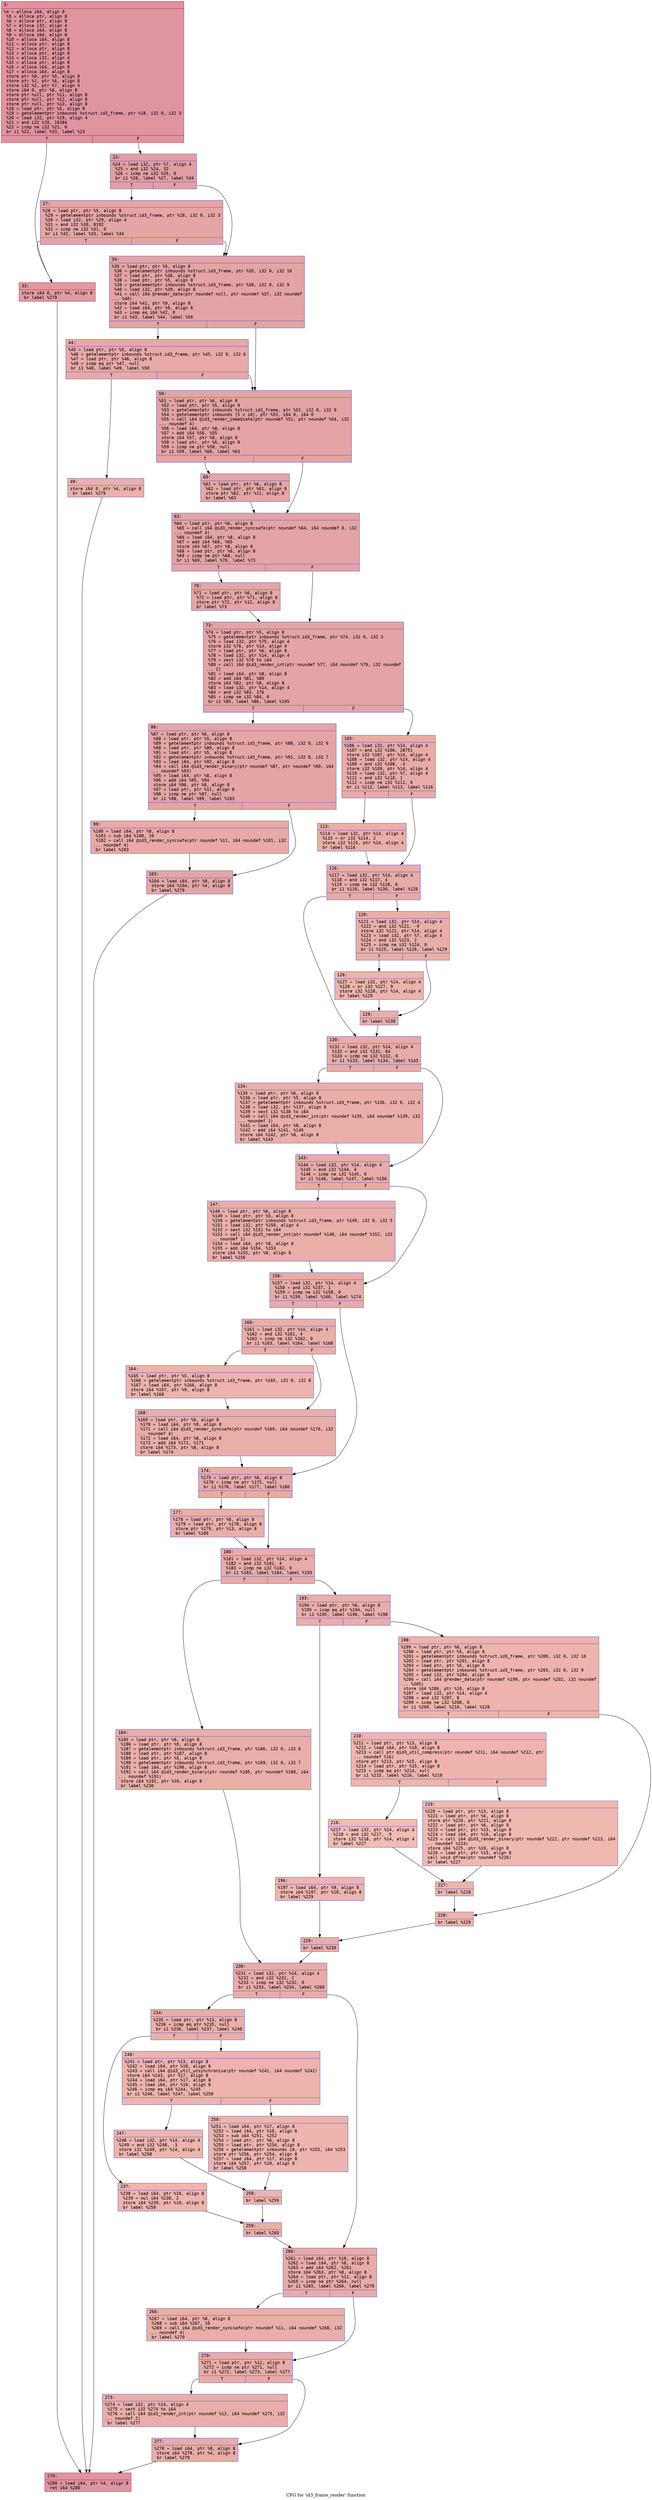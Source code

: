digraph "CFG for 'id3_frame_render' function" {
	label="CFG for 'id3_frame_render' function";

	Node0x600003c87a70 [shape=record,color="#b70d28ff", style=filled, fillcolor="#b70d2870" fontname="Courier",label="{3:\l|  %4 = alloca i64, align 8\l  %5 = alloca ptr, align 8\l  %6 = alloca ptr, align 8\l  %7 = alloca i32, align 4\l  %8 = alloca i64, align 8\l  %9 = alloca i64, align 8\l  %10 = alloca i64, align 8\l  %11 = alloca ptr, align 8\l  %12 = alloca ptr, align 8\l  %13 = alloca ptr, align 8\l  %14 = alloca i32, align 4\l  %15 = alloca ptr, align 8\l  %16 = alloca i64, align 8\l  %17 = alloca i64, align 8\l  store ptr %0, ptr %5, align 8\l  store ptr %1, ptr %6, align 8\l  store i32 %2, ptr %7, align 4\l  store i64 0, ptr %8, align 8\l  store ptr null, ptr %11, align 8\l  store ptr null, ptr %12, align 8\l  store ptr null, ptr %13, align 8\l  %18 = load ptr, ptr %5, align 8\l  %19 = getelementptr inbounds %struct.id3_frame, ptr %18, i32 0, i32 3\l  %20 = load i32, ptr %19, align 4\l  %21 = and i32 %20, 16384\l  %22 = icmp ne i32 %21, 0\l  br i1 %22, label %33, label %23\l|{<s0>T|<s1>F}}"];
	Node0x600003c87a70:s0 -> Node0x600003c87b60[tooltip="3 -> 33\nProbability 50.00%" ];
	Node0x600003c87a70:s1 -> Node0x600003c87ac0[tooltip="3 -> 23\nProbability 50.00%" ];
	Node0x600003c87ac0 [shape=record,color="#3d50c3ff", style=filled, fillcolor="#be242e70" fontname="Courier",label="{23:\l|  %24 = load i32, ptr %7, align 4\l  %25 = and i32 %24, 32\l  %26 = icmp ne i32 %25, 0\l  br i1 %26, label %27, label %34\l|{<s0>T|<s1>F}}"];
	Node0x600003c87ac0:s0 -> Node0x600003c87b10[tooltip="23 -> 27\nProbability 50.00%" ];
	Node0x600003c87ac0:s1 -> Node0x600003c87bb0[tooltip="23 -> 34\nProbability 50.00%" ];
	Node0x600003c87b10 [shape=record,color="#3d50c3ff", style=filled, fillcolor="#c5333470" fontname="Courier",label="{27:\l|  %28 = load ptr, ptr %5, align 8\l  %29 = getelementptr inbounds %struct.id3_frame, ptr %28, i32 0, i32 3\l  %30 = load i32, ptr %29, align 4\l  %31 = and i32 %30, 8192\l  %32 = icmp ne i32 %31, 0\l  br i1 %32, label %33, label %34\l|{<s0>T|<s1>F}}"];
	Node0x600003c87b10:s0 -> Node0x600003c87b60[tooltip="27 -> 33\nProbability 50.00%" ];
	Node0x600003c87b10:s1 -> Node0x600003c87bb0[tooltip="27 -> 34\nProbability 50.00%" ];
	Node0x600003c87b60 [shape=record,color="#b70d28ff", style=filled, fillcolor="#bb1b2c70" fontname="Courier",label="{33:\l|  store i64 0, ptr %4, align 8\l  br label %279\l}"];
	Node0x600003c87b60 -> Node0x600003c98be0[tooltip="33 -> 279\nProbability 100.00%" ];
	Node0x600003c87bb0 [shape=record,color="#3d50c3ff", style=filled, fillcolor="#c32e3170" fontname="Courier",label="{34:\l|  %35 = load ptr, ptr %5, align 8\l  %36 = getelementptr inbounds %struct.id3_frame, ptr %35, i32 0, i32 10\l  %37 = load ptr, ptr %36, align 8\l  %38 = load ptr, ptr %5, align 8\l  %39 = getelementptr inbounds %struct.id3_frame, ptr %38, i32 0, i32 9\l  %40 = load i32, ptr %39, align 8\l  %41 = call i64 @render_data(ptr noundef null, ptr noundef %37, i32 noundef\l... %40)\l  store i64 %41, ptr %9, align 8\l  %42 = load i64, ptr %9, align 8\l  %43 = icmp eq i64 %42, 0\l  br i1 %43, label %44, label %50\l|{<s0>T|<s1>F}}"];
	Node0x600003c87bb0:s0 -> Node0x600003c87c00[tooltip="34 -> 44\nProbability 37.50%" ];
	Node0x600003c87bb0:s1 -> Node0x600003c87ca0[tooltip="34 -> 50\nProbability 62.50%" ];
	Node0x600003c87c00 [shape=record,color="#3d50c3ff", style=filled, fillcolor="#ca3b3770" fontname="Courier",label="{44:\l|  %45 = load ptr, ptr %5, align 8\l  %46 = getelementptr inbounds %struct.id3_frame, ptr %45, i32 0, i32 6\l  %47 = load ptr, ptr %46, align 8\l  %48 = icmp eq ptr %47, null\l  br i1 %48, label %49, label %50\l|{<s0>T|<s1>F}}"];
	Node0x600003c87c00:s0 -> Node0x600003c87c50[tooltip="44 -> 49\nProbability 37.50%" ];
	Node0x600003c87c00:s1 -> Node0x600003c87ca0[tooltip="44 -> 50\nProbability 62.50%" ];
	Node0x600003c87c50 [shape=record,color="#3d50c3ff", style=filled, fillcolor="#d24b4070" fontname="Courier",label="{49:\l|  store i64 0, ptr %4, align 8\l  br label %279\l}"];
	Node0x600003c87c50 -> Node0x600003c98be0[tooltip="49 -> 279\nProbability 100.00%" ];
	Node0x600003c87ca0 [shape=record,color="#3d50c3ff", style=filled, fillcolor="#c32e3170" fontname="Courier",label="{50:\l|  %51 = load ptr, ptr %6, align 8\l  %52 = load ptr, ptr %5, align 8\l  %53 = getelementptr inbounds %struct.id3_frame, ptr %52, i32 0, i32 0\l  %54 = getelementptr inbounds [5 x i8], ptr %53, i64 0, i64 0\l  %55 = call i64 @id3_render_immediate(ptr noundef %51, ptr noundef %54, i32\l... noundef 4)\l  %56 = load i64, ptr %8, align 8\l  %57 = add i64 %56, %55\l  store i64 %57, ptr %8, align 8\l  %58 = load ptr, ptr %6, align 8\l  %59 = icmp ne ptr %58, null\l  br i1 %59, label %60, label %63\l|{<s0>T|<s1>F}}"];
	Node0x600003c87ca0:s0 -> Node0x600003c87cf0[tooltip="50 -> 60\nProbability 62.50%" ];
	Node0x600003c87ca0:s1 -> Node0x600003c87d40[tooltip="50 -> 63\nProbability 37.50%" ];
	Node0x600003c87cf0 [shape=record,color="#3d50c3ff", style=filled, fillcolor="#c5333470" fontname="Courier",label="{60:\l|  %61 = load ptr, ptr %6, align 8\l  %62 = load ptr, ptr %61, align 8\l  store ptr %62, ptr %11, align 8\l  br label %63\l}"];
	Node0x600003c87cf0 -> Node0x600003c87d40[tooltip="60 -> 63\nProbability 100.00%" ];
	Node0x600003c87d40 [shape=record,color="#3d50c3ff", style=filled, fillcolor="#c32e3170" fontname="Courier",label="{63:\l|  %64 = load ptr, ptr %6, align 8\l  %65 = call i64 @id3_render_syncsafe(ptr noundef %64, i64 noundef 0, i32\l... noundef 4)\l  %66 = load i64, ptr %8, align 8\l  %67 = add i64 %66, %65\l  store i64 %67, ptr %8, align 8\l  %68 = load ptr, ptr %6, align 8\l  %69 = icmp ne ptr %68, null\l  br i1 %69, label %70, label %73\l|{<s0>T|<s1>F}}"];
	Node0x600003c87d40:s0 -> Node0x600003c87d90[tooltip="63 -> 70\nProbability 62.50%" ];
	Node0x600003c87d40:s1 -> Node0x600003c87de0[tooltip="63 -> 73\nProbability 37.50%" ];
	Node0x600003c87d90 [shape=record,color="#3d50c3ff", style=filled, fillcolor="#c5333470" fontname="Courier",label="{70:\l|  %71 = load ptr, ptr %6, align 8\l  %72 = load ptr, ptr %71, align 8\l  store ptr %72, ptr %12, align 8\l  br label %73\l}"];
	Node0x600003c87d90 -> Node0x600003c87de0[tooltip="70 -> 73\nProbability 100.00%" ];
	Node0x600003c87de0 [shape=record,color="#3d50c3ff", style=filled, fillcolor="#c32e3170" fontname="Courier",label="{73:\l|  %74 = load ptr, ptr %5, align 8\l  %75 = getelementptr inbounds %struct.id3_frame, ptr %74, i32 0, i32 3\l  %76 = load i32, ptr %75, align 4\l  store i32 %76, ptr %14, align 4\l  %77 = load ptr, ptr %6, align 8\l  %78 = load i32, ptr %14, align 4\l  %79 = sext i32 %78 to i64\l  %80 = call i64 @id3_render_int(ptr noundef %77, i64 noundef %79, i32 noundef\l... 2)\l  %81 = load i64, ptr %8, align 8\l  %82 = add i64 %81, %80\l  store i64 %82, ptr %8, align 8\l  %83 = load i32, ptr %14, align 4\l  %84 = and i32 %83, 176\l  %85 = icmp ne i32 %84, 0\l  br i1 %85, label %86, label %105\l|{<s0>T|<s1>F}}"];
	Node0x600003c87de0:s0 -> Node0x600003c87e30[tooltip="73 -> 86\nProbability 62.50%" ];
	Node0x600003c87de0:s1 -> Node0x600003c87f20[tooltip="73 -> 105\nProbability 37.50%" ];
	Node0x600003c87e30 [shape=record,color="#3d50c3ff", style=filled, fillcolor="#c5333470" fontname="Courier",label="{86:\l|  %87 = load ptr, ptr %6, align 8\l  %88 = load ptr, ptr %5, align 8\l  %89 = getelementptr inbounds %struct.id3_frame, ptr %88, i32 0, i32 6\l  %90 = load ptr, ptr %89, align 8\l  %91 = load ptr, ptr %5, align 8\l  %92 = getelementptr inbounds %struct.id3_frame, ptr %91, i32 0, i32 7\l  %93 = load i64, ptr %92, align 8\l  %94 = call i64 @id3_render_binary(ptr noundef %87, ptr noundef %90, i64\l... noundef %93)\l  %95 = load i64, ptr %8, align 8\l  %96 = add i64 %95, %94\l  store i64 %96, ptr %8, align 8\l  %97 = load ptr, ptr %11, align 8\l  %98 = icmp ne ptr %97, null\l  br i1 %98, label %99, label %103\l|{<s0>T|<s1>F}}"];
	Node0x600003c87e30:s0 -> Node0x600003c87e80[tooltip="86 -> 99\nProbability 62.50%" ];
	Node0x600003c87e30:s1 -> Node0x600003c87ed0[tooltip="86 -> 103\nProbability 37.50%" ];
	Node0x600003c87e80 [shape=record,color="#3d50c3ff", style=filled, fillcolor="#ca3b3770" fontname="Courier",label="{99:\l|  %100 = load i64, ptr %8, align 8\l  %101 = sub i64 %100, 10\l  %102 = call i64 @id3_render_syncsafe(ptr noundef %11, i64 noundef %101, i32\l... noundef 4)\l  br label %103\l}"];
	Node0x600003c87e80 -> Node0x600003c87ed0[tooltip="99 -> 103\nProbability 100.00%" ];
	Node0x600003c87ed0 [shape=record,color="#3d50c3ff", style=filled, fillcolor="#c5333470" fontname="Courier",label="{103:\l|  %104 = load i64, ptr %8, align 8\l  store i64 %104, ptr %4, align 8\l  br label %279\l}"];
	Node0x600003c87ed0 -> Node0x600003c98be0[tooltip="103 -> 279\nProbability 100.00%" ];
	Node0x600003c87f20 [shape=record,color="#3d50c3ff", style=filled, fillcolor="#cc403a70" fontname="Courier",label="{105:\l|  %106 = load i32, ptr %14, align 4\l  %107 = and i32 %106, 28751\l  store i32 %107, ptr %14, align 4\l  %108 = load i32, ptr %14, align 4\l  %109 = and i32 %108, -3\l  store i32 %109, ptr %14, align 4\l  %110 = load i32, ptr %7, align 4\l  %111 = and i32 %110, 1\l  %112 = icmp ne i32 %111, 0\l  br i1 %112, label %113, label %116\l|{<s0>T|<s1>F}}"];
	Node0x600003c87f20:s0 -> Node0x600003c87f70[tooltip="105 -> 113\nProbability 50.00%" ];
	Node0x600003c87f20:s1 -> Node0x600003c98000[tooltip="105 -> 116\nProbability 50.00%" ];
	Node0x600003c87f70 [shape=record,color="#3d50c3ff", style=filled, fillcolor="#d0473d70" fontname="Courier",label="{113:\l|  %114 = load i32, ptr %14, align 4\l  %115 = or i32 %114, 2\l  store i32 %115, ptr %14, align 4\l  br label %116\l}"];
	Node0x600003c87f70 -> Node0x600003c98000[tooltip="113 -> 116\nProbability 100.00%" ];
	Node0x600003c98000 [shape=record,color="#3d50c3ff", style=filled, fillcolor="#cc403a70" fontname="Courier",label="{116:\l|  %117 = load i32, ptr %14, align 4\l  %118 = and i32 %117, 4\l  %119 = icmp ne i32 %118, 0\l  br i1 %119, label %130, label %120\l|{<s0>T|<s1>F}}"];
	Node0x600003c98000:s0 -> Node0x600003c98140[tooltip="116 -> 130\nProbability 50.00%" ];
	Node0x600003c98000:s1 -> Node0x600003c98050[tooltip="116 -> 120\nProbability 50.00%" ];
	Node0x600003c98050 [shape=record,color="#3d50c3ff", style=filled, fillcolor="#d0473d70" fontname="Courier",label="{120:\l|  %121 = load i32, ptr %14, align 4\l  %122 = and i32 %121, -9\l  store i32 %122, ptr %14, align 4\l  %123 = load i32, ptr %7, align 4\l  %124 = and i32 %123, 2\l  %125 = icmp ne i32 %124, 0\l  br i1 %125, label %126, label %129\l|{<s0>T|<s1>F}}"];
	Node0x600003c98050:s0 -> Node0x600003c980a0[tooltip="120 -> 126\nProbability 50.00%" ];
	Node0x600003c98050:s1 -> Node0x600003c980f0[tooltip="120 -> 129\nProbability 50.00%" ];
	Node0x600003c980a0 [shape=record,color="#3d50c3ff", style=filled, fillcolor="#d6524470" fontname="Courier",label="{126:\l|  %127 = load i32, ptr %14, align 4\l  %128 = or i32 %127, 9\l  store i32 %128, ptr %14, align 4\l  br label %129\l}"];
	Node0x600003c980a0 -> Node0x600003c980f0[tooltip="126 -> 129\nProbability 100.00%" ];
	Node0x600003c980f0 [shape=record,color="#3d50c3ff", style=filled, fillcolor="#d0473d70" fontname="Courier",label="{129:\l|  br label %130\l}"];
	Node0x600003c980f0 -> Node0x600003c98140[tooltip="129 -> 130\nProbability 100.00%" ];
	Node0x600003c98140 [shape=record,color="#3d50c3ff", style=filled, fillcolor="#cc403a70" fontname="Courier",label="{130:\l|  %131 = load i32, ptr %14, align 4\l  %132 = and i32 %131, 64\l  %133 = icmp ne i32 %132, 0\l  br i1 %133, label %134, label %143\l|{<s0>T|<s1>F}}"];
	Node0x600003c98140:s0 -> Node0x600003c98190[tooltip="130 -> 134\nProbability 50.00%" ];
	Node0x600003c98140:s1 -> Node0x600003c981e0[tooltip="130 -> 143\nProbability 50.00%" ];
	Node0x600003c98190 [shape=record,color="#3d50c3ff", style=filled, fillcolor="#d0473d70" fontname="Courier",label="{134:\l|  %135 = load ptr, ptr %6, align 8\l  %136 = load ptr, ptr %5, align 8\l  %137 = getelementptr inbounds %struct.id3_frame, ptr %136, i32 0, i32 4\l  %138 = load i32, ptr %137, align 8\l  %139 = sext i32 %138 to i64\l  %140 = call i64 @id3_render_int(ptr noundef %135, i64 noundef %139, i32\l... noundef 1)\l  %141 = load i64, ptr %8, align 8\l  %142 = add i64 %141, %140\l  store i64 %142, ptr %8, align 8\l  br label %143\l}"];
	Node0x600003c98190 -> Node0x600003c981e0[tooltip="134 -> 143\nProbability 100.00%" ];
	Node0x600003c981e0 [shape=record,color="#3d50c3ff", style=filled, fillcolor="#cc403a70" fontname="Courier",label="{143:\l|  %144 = load i32, ptr %14, align 4\l  %145 = and i32 %144, 4\l  %146 = icmp ne i32 %145, 0\l  br i1 %146, label %147, label %156\l|{<s0>T|<s1>F}}"];
	Node0x600003c981e0:s0 -> Node0x600003c98230[tooltip="143 -> 147\nProbability 50.00%" ];
	Node0x600003c981e0:s1 -> Node0x600003c98280[tooltip="143 -> 156\nProbability 50.00%" ];
	Node0x600003c98230 [shape=record,color="#3d50c3ff", style=filled, fillcolor="#d0473d70" fontname="Courier",label="{147:\l|  %148 = load ptr, ptr %6, align 8\l  %149 = load ptr, ptr %5, align 8\l  %150 = getelementptr inbounds %struct.id3_frame, ptr %149, i32 0, i32 5\l  %151 = load i32, ptr %150, align 4\l  %152 = sext i32 %151 to i64\l  %153 = call i64 @id3_render_int(ptr noundef %148, i64 noundef %152, i32\l... noundef 1)\l  %154 = load i64, ptr %8, align 8\l  %155 = add i64 %154, %153\l  store i64 %155, ptr %8, align 8\l  br label %156\l}"];
	Node0x600003c98230 -> Node0x600003c98280[tooltip="147 -> 156\nProbability 100.00%" ];
	Node0x600003c98280 [shape=record,color="#3d50c3ff", style=filled, fillcolor="#cc403a70" fontname="Courier",label="{156:\l|  %157 = load i32, ptr %14, align 4\l  %158 = and i32 %157, 1\l  %159 = icmp ne i32 %158, 0\l  br i1 %159, label %160, label %174\l|{<s0>T|<s1>F}}"];
	Node0x600003c98280:s0 -> Node0x600003c982d0[tooltip="156 -> 160\nProbability 50.00%" ];
	Node0x600003c98280:s1 -> Node0x600003c983c0[tooltip="156 -> 174\nProbability 50.00%" ];
	Node0x600003c982d0 [shape=record,color="#3d50c3ff", style=filled, fillcolor="#d0473d70" fontname="Courier",label="{160:\l|  %161 = load i32, ptr %14, align 4\l  %162 = and i32 %161, 4\l  %163 = icmp ne i32 %162, 0\l  br i1 %163, label %164, label %168\l|{<s0>T|<s1>F}}"];
	Node0x600003c982d0:s0 -> Node0x600003c98320[tooltip="160 -> 164\nProbability 50.00%" ];
	Node0x600003c982d0:s1 -> Node0x600003c98370[tooltip="160 -> 168\nProbability 50.00%" ];
	Node0x600003c98320 [shape=record,color="#3d50c3ff", style=filled, fillcolor="#d6524470" fontname="Courier",label="{164:\l|  %165 = load ptr, ptr %5, align 8\l  %166 = getelementptr inbounds %struct.id3_frame, ptr %165, i32 0, i32 8\l  %167 = load i64, ptr %166, align 8\l  store i64 %167, ptr %9, align 8\l  br label %168\l}"];
	Node0x600003c98320 -> Node0x600003c98370[tooltip="164 -> 168\nProbability 100.00%" ];
	Node0x600003c98370 [shape=record,color="#3d50c3ff", style=filled, fillcolor="#d0473d70" fontname="Courier",label="{168:\l|  %169 = load ptr, ptr %6, align 8\l  %170 = load i64, ptr %9, align 8\l  %171 = call i64 @id3_render_syncsafe(ptr noundef %169, i64 noundef %170, i32\l... noundef 4)\l  %172 = load i64, ptr %8, align 8\l  %173 = add i64 %172, %171\l  store i64 %173, ptr %8, align 8\l  br label %174\l}"];
	Node0x600003c98370 -> Node0x600003c983c0[tooltip="168 -> 174\nProbability 100.00%" ];
	Node0x600003c983c0 [shape=record,color="#3d50c3ff", style=filled, fillcolor="#cc403a70" fontname="Courier",label="{174:\l|  %175 = load ptr, ptr %6, align 8\l  %176 = icmp ne ptr %175, null\l  br i1 %176, label %177, label %180\l|{<s0>T|<s1>F}}"];
	Node0x600003c983c0:s0 -> Node0x600003c98410[tooltip="174 -> 177\nProbability 62.50%" ];
	Node0x600003c983c0:s1 -> Node0x600003c98460[tooltip="174 -> 180\nProbability 37.50%" ];
	Node0x600003c98410 [shape=record,color="#3d50c3ff", style=filled, fillcolor="#d0473d70" fontname="Courier",label="{177:\l|  %178 = load ptr, ptr %6, align 8\l  %179 = load ptr, ptr %178, align 8\l  store ptr %179, ptr %13, align 8\l  br label %180\l}"];
	Node0x600003c98410 -> Node0x600003c98460[tooltip="177 -> 180\nProbability 100.00%" ];
	Node0x600003c98460 [shape=record,color="#3d50c3ff", style=filled, fillcolor="#cc403a70" fontname="Courier",label="{180:\l|  %181 = load i32, ptr %14, align 4\l  %182 = and i32 %181, 4\l  %183 = icmp ne i32 %182, 0\l  br i1 %183, label %184, label %193\l|{<s0>T|<s1>F}}"];
	Node0x600003c98460:s0 -> Node0x600003c984b0[tooltip="180 -> 184\nProbability 50.00%" ];
	Node0x600003c98460:s1 -> Node0x600003c98500[tooltip="180 -> 193\nProbability 50.00%" ];
	Node0x600003c984b0 [shape=record,color="#3d50c3ff", style=filled, fillcolor="#d0473d70" fontname="Courier",label="{184:\l|  %185 = load ptr, ptr %6, align 8\l  %186 = load ptr, ptr %5, align 8\l  %187 = getelementptr inbounds %struct.id3_frame, ptr %186, i32 0, i32 6\l  %188 = load ptr, ptr %187, align 8\l  %189 = load ptr, ptr %5, align 8\l  %190 = getelementptr inbounds %struct.id3_frame, ptr %189, i32 0, i32 7\l  %191 = load i64, ptr %190, align 8\l  %192 = call i64 @id3_render_binary(ptr noundef %185, ptr noundef %188, i64\l... noundef %191)\l  store i64 %192, ptr %10, align 8\l  br label %230\l}"];
	Node0x600003c984b0 -> Node0x600003c987d0[tooltip="184 -> 230\nProbability 100.00%" ];
	Node0x600003c98500 [shape=record,color="#3d50c3ff", style=filled, fillcolor="#d0473d70" fontname="Courier",label="{193:\l|  %194 = load ptr, ptr %6, align 8\l  %195 = icmp eq ptr %194, null\l  br i1 %195, label %196, label %198\l|{<s0>T|<s1>F}}"];
	Node0x600003c98500:s0 -> Node0x600003c98550[tooltip="193 -> 196\nProbability 37.50%" ];
	Node0x600003c98500:s1 -> Node0x600003c985a0[tooltip="193 -> 198\nProbability 62.50%" ];
	Node0x600003c98550 [shape=record,color="#3d50c3ff", style=filled, fillcolor="#d8564670" fontname="Courier",label="{196:\l|  %197 = load i64, ptr %9, align 8\l  store i64 %197, ptr %10, align 8\l  br label %229\l}"];
	Node0x600003c98550 -> Node0x600003c98780[tooltip="196 -> 229\nProbability 100.00%" ];
	Node0x600003c985a0 [shape=record,color="#3d50c3ff", style=filled, fillcolor="#d6524470" fontname="Courier",label="{198:\l|  %199 = load ptr, ptr %6, align 8\l  %200 = load ptr, ptr %5, align 8\l  %201 = getelementptr inbounds %struct.id3_frame, ptr %200, i32 0, i32 10\l  %202 = load ptr, ptr %201, align 8\l  %203 = load ptr, ptr %5, align 8\l  %204 = getelementptr inbounds %struct.id3_frame, ptr %203, i32 0, i32 9\l  %205 = load i32, ptr %204, align 8\l  %206 = call i64 @render_data(ptr noundef %199, ptr noundef %202, i32 noundef\l... %205)\l  store i64 %206, ptr %10, align 8\l  %207 = load i32, ptr %14, align 4\l  %208 = and i32 %207, 8\l  %209 = icmp ne i32 %208, 0\l  br i1 %209, label %210, label %228\l|{<s0>T|<s1>F}}"];
	Node0x600003c985a0:s0 -> Node0x600003c985f0[tooltip="198 -> 210\nProbability 50.00%" ];
	Node0x600003c985a0:s1 -> Node0x600003c98730[tooltip="198 -> 228\nProbability 50.00%" ];
	Node0x600003c985f0 [shape=record,color="#3d50c3ff", style=filled, fillcolor="#d8564670" fontname="Courier",label="{210:\l|  %211 = load ptr, ptr %13, align 8\l  %212 = load i64, ptr %10, align 8\l  %213 = call ptr @id3_util_compress(ptr noundef %211, i64 noundef %212, ptr\l... noundef %16)\l  store ptr %213, ptr %15, align 8\l  %214 = load ptr, ptr %15, align 8\l  %215 = icmp eq ptr %214, null\l  br i1 %215, label %216, label %219\l|{<s0>T|<s1>F}}"];
	Node0x600003c985f0:s0 -> Node0x600003c98640[tooltip="210 -> 216\nProbability 37.50%" ];
	Node0x600003c985f0:s1 -> Node0x600003c98690[tooltip="210 -> 219\nProbability 62.50%" ];
	Node0x600003c98640 [shape=record,color="#3d50c3ff", style=filled, fillcolor="#e1675170" fontname="Courier",label="{216:\l|  %217 = load i32, ptr %14, align 4\l  %218 = and i32 %217, -9\l  store i32 %218, ptr %14, align 4\l  br label %227\l}"];
	Node0x600003c98640 -> Node0x600003c986e0[tooltip="216 -> 227\nProbability 100.00%" ];
	Node0x600003c98690 [shape=record,color="#3d50c3ff", style=filled, fillcolor="#de614d70" fontname="Courier",label="{219:\l|  %220 = load ptr, ptr %13, align 8\l  %221 = load ptr, ptr %6, align 8\l  store ptr %220, ptr %221, align 8\l  %222 = load ptr, ptr %6, align 8\l  %223 = load ptr, ptr %15, align 8\l  %224 = load i64, ptr %16, align 8\l  %225 = call i64 @id3_render_binary(ptr noundef %222, ptr noundef %223, i64\l... noundef %224)\l  store i64 %225, ptr %10, align 8\l  %226 = load ptr, ptr %15, align 8\l  call void @free(ptr noundef %226)\l  br label %227\l}"];
	Node0x600003c98690 -> Node0x600003c986e0[tooltip="219 -> 227\nProbability 100.00%" ];
	Node0x600003c986e0 [shape=record,color="#3d50c3ff", style=filled, fillcolor="#d8564670" fontname="Courier",label="{227:\l|  br label %228\l}"];
	Node0x600003c986e0 -> Node0x600003c98730[tooltip="227 -> 228\nProbability 100.00%" ];
	Node0x600003c98730 [shape=record,color="#3d50c3ff", style=filled, fillcolor="#d6524470" fontname="Courier",label="{228:\l|  br label %229\l}"];
	Node0x600003c98730 -> Node0x600003c98780[tooltip="228 -> 229\nProbability 100.00%" ];
	Node0x600003c98780 [shape=record,color="#3d50c3ff", style=filled, fillcolor="#d0473d70" fontname="Courier",label="{229:\l|  br label %230\l}"];
	Node0x600003c98780 -> Node0x600003c987d0[tooltip="229 -> 230\nProbability 100.00%" ];
	Node0x600003c987d0 [shape=record,color="#3d50c3ff", style=filled, fillcolor="#cc403a70" fontname="Courier",label="{230:\l|  %231 = load i32, ptr %14, align 4\l  %232 = and i32 %231, 2\l  %233 = icmp ne i32 %232, 0\l  br i1 %233, label %234, label %260\l|{<s0>T|<s1>F}}"];
	Node0x600003c987d0:s0 -> Node0x600003c98820[tooltip="230 -> 234\nProbability 50.00%" ];
	Node0x600003c987d0:s1 -> Node0x600003c98a50[tooltip="230 -> 260\nProbability 50.00%" ];
	Node0x600003c98820 [shape=record,color="#3d50c3ff", style=filled, fillcolor="#d0473d70" fontname="Courier",label="{234:\l|  %235 = load ptr, ptr %13, align 8\l  %236 = icmp eq ptr %235, null\l  br i1 %236, label %237, label %240\l|{<s0>T|<s1>F}}"];
	Node0x600003c98820:s0 -> Node0x600003c98870[tooltip="234 -> 237\nProbability 37.50%" ];
	Node0x600003c98820:s1 -> Node0x600003c988c0[tooltip="234 -> 240\nProbability 62.50%" ];
	Node0x600003c98870 [shape=record,color="#3d50c3ff", style=filled, fillcolor="#d8564670" fontname="Courier",label="{237:\l|  %238 = load i64, ptr %10, align 8\l  %239 = mul i64 %238, 2\l  store i64 %239, ptr %10, align 8\l  br label %259\l}"];
	Node0x600003c98870 -> Node0x600003c98a00[tooltip="237 -> 259\nProbability 100.00%" ];
	Node0x600003c988c0 [shape=record,color="#3d50c3ff", style=filled, fillcolor="#d6524470" fontname="Courier",label="{240:\l|  %241 = load ptr, ptr %13, align 8\l  %242 = load i64, ptr %10, align 8\l  %243 = call i64 @id3_util_unsynchronise(ptr noundef %241, i64 noundef %242)\l  store i64 %243, ptr %17, align 8\l  %244 = load i64, ptr %17, align 8\l  %245 = load i64, ptr %10, align 8\l  %246 = icmp eq i64 %244, %245\l  br i1 %246, label %247, label %250\l|{<s0>T|<s1>F}}"];
	Node0x600003c988c0:s0 -> Node0x600003c98910[tooltip="240 -> 247\nProbability 50.00%" ];
	Node0x600003c988c0:s1 -> Node0x600003c98960[tooltip="240 -> 250\nProbability 50.00%" ];
	Node0x600003c98910 [shape=record,color="#3d50c3ff", style=filled, fillcolor="#d8564670" fontname="Courier",label="{247:\l|  %248 = load i32, ptr %14, align 4\l  %249 = and i32 %248, -3\l  store i32 %249, ptr %14, align 4\l  br label %258\l}"];
	Node0x600003c98910 -> Node0x600003c989b0[tooltip="247 -> 258\nProbability 100.00%" ];
	Node0x600003c98960 [shape=record,color="#3d50c3ff", style=filled, fillcolor="#d8564670" fontname="Courier",label="{250:\l|  %251 = load i64, ptr %17, align 8\l  %252 = load i64, ptr %10, align 8\l  %253 = sub i64 %251, %252\l  %254 = load ptr, ptr %6, align 8\l  %255 = load ptr, ptr %254, align 8\l  %256 = getelementptr inbounds i8, ptr %255, i64 %253\l  store ptr %256, ptr %254, align 8\l  %257 = load i64, ptr %17, align 8\l  store i64 %257, ptr %10, align 8\l  br label %258\l}"];
	Node0x600003c98960 -> Node0x600003c989b0[tooltip="250 -> 258\nProbability 100.00%" ];
	Node0x600003c989b0 [shape=record,color="#3d50c3ff", style=filled, fillcolor="#d6524470" fontname="Courier",label="{258:\l|  br label %259\l}"];
	Node0x600003c989b0 -> Node0x600003c98a00[tooltip="258 -> 259\nProbability 100.00%" ];
	Node0x600003c98a00 [shape=record,color="#3d50c3ff", style=filled, fillcolor="#d0473d70" fontname="Courier",label="{259:\l|  br label %260\l}"];
	Node0x600003c98a00 -> Node0x600003c98a50[tooltip="259 -> 260\nProbability 100.00%" ];
	Node0x600003c98a50 [shape=record,color="#3d50c3ff", style=filled, fillcolor="#cc403a70" fontname="Courier",label="{260:\l|  %261 = load i64, ptr %10, align 8\l  %262 = load i64, ptr %8, align 8\l  %263 = add i64 %262, %261\l  store i64 %263, ptr %8, align 8\l  %264 = load ptr, ptr %11, align 8\l  %265 = icmp ne ptr %264, null\l  br i1 %265, label %266, label %270\l|{<s0>T|<s1>F}}"];
	Node0x600003c98a50:s0 -> Node0x600003c98aa0[tooltip="260 -> 266\nProbability 62.50%" ];
	Node0x600003c98a50:s1 -> Node0x600003c98af0[tooltip="260 -> 270\nProbability 37.50%" ];
	Node0x600003c98aa0 [shape=record,color="#3d50c3ff", style=filled, fillcolor="#d0473d70" fontname="Courier",label="{266:\l|  %267 = load i64, ptr %8, align 8\l  %268 = sub i64 %267, 10\l  %269 = call i64 @id3_render_syncsafe(ptr noundef %11, i64 noundef %268, i32\l... noundef 4)\l  br label %270\l}"];
	Node0x600003c98aa0 -> Node0x600003c98af0[tooltip="266 -> 270\nProbability 100.00%" ];
	Node0x600003c98af0 [shape=record,color="#3d50c3ff", style=filled, fillcolor="#cc403a70" fontname="Courier",label="{270:\l|  %271 = load ptr, ptr %12, align 8\l  %272 = icmp ne ptr %271, null\l  br i1 %272, label %273, label %277\l|{<s0>T|<s1>F}}"];
	Node0x600003c98af0:s0 -> Node0x600003c98b40[tooltip="270 -> 273\nProbability 62.50%" ];
	Node0x600003c98af0:s1 -> Node0x600003c98b90[tooltip="270 -> 277\nProbability 37.50%" ];
	Node0x600003c98b40 [shape=record,color="#3d50c3ff", style=filled, fillcolor="#d0473d70" fontname="Courier",label="{273:\l|  %274 = load i32, ptr %14, align 4\l  %275 = sext i32 %274 to i64\l  %276 = call i64 @id3_render_int(ptr noundef %12, i64 noundef %275, i32\l... noundef 2)\l  br label %277\l}"];
	Node0x600003c98b40 -> Node0x600003c98b90[tooltip="273 -> 277\nProbability 100.00%" ];
	Node0x600003c98b90 [shape=record,color="#3d50c3ff", style=filled, fillcolor="#cc403a70" fontname="Courier",label="{277:\l|  %278 = load i64, ptr %8, align 8\l  store i64 %278, ptr %4, align 8\l  br label %279\l}"];
	Node0x600003c98b90 -> Node0x600003c98be0[tooltip="277 -> 279\nProbability 100.00%" ];
	Node0x600003c98be0 [shape=record,color="#b70d28ff", style=filled, fillcolor="#b70d2870" fontname="Courier",label="{279:\l|  %280 = load i64, ptr %4, align 8\l  ret i64 %280\l}"];
}
